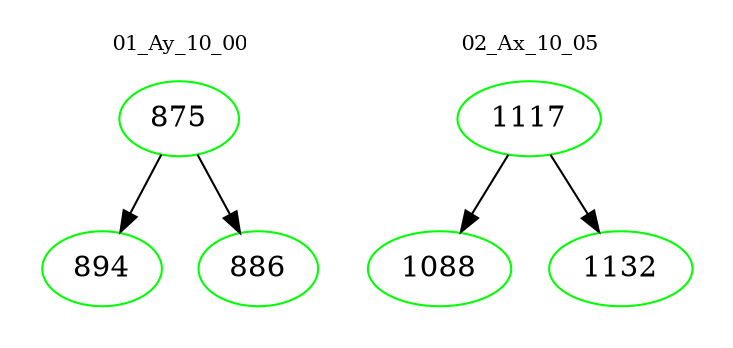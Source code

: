 digraph{
subgraph cluster_0 {
color = white
label = "01_Ay_10_00";
fontsize=10;
T0_875 [label="875", color="green"]
T0_875 -> T0_894 [color="black"]
T0_894 [label="894", color="green"]
T0_875 -> T0_886 [color="black"]
T0_886 [label="886", color="green"]
}
subgraph cluster_1 {
color = white
label = "02_Ax_10_05";
fontsize=10;
T1_1117 [label="1117", color="green"]
T1_1117 -> T1_1088 [color="black"]
T1_1088 [label="1088", color="green"]
T1_1117 -> T1_1132 [color="black"]
T1_1132 [label="1132", color="green"]
}
}
